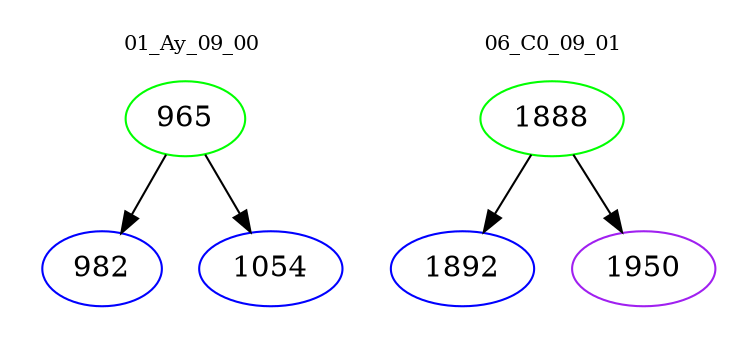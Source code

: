 digraph{
subgraph cluster_0 {
color = white
label = "01_Ay_09_00";
fontsize=10;
T0_965 [label="965", color="green"]
T0_965 -> T0_982 [color="black"]
T0_982 [label="982", color="blue"]
T0_965 -> T0_1054 [color="black"]
T0_1054 [label="1054", color="blue"]
}
subgraph cluster_1 {
color = white
label = "06_C0_09_01";
fontsize=10;
T1_1888 [label="1888", color="green"]
T1_1888 -> T1_1892 [color="black"]
T1_1892 [label="1892", color="blue"]
T1_1888 -> T1_1950 [color="black"]
T1_1950 [label="1950", color="purple"]
}
}
